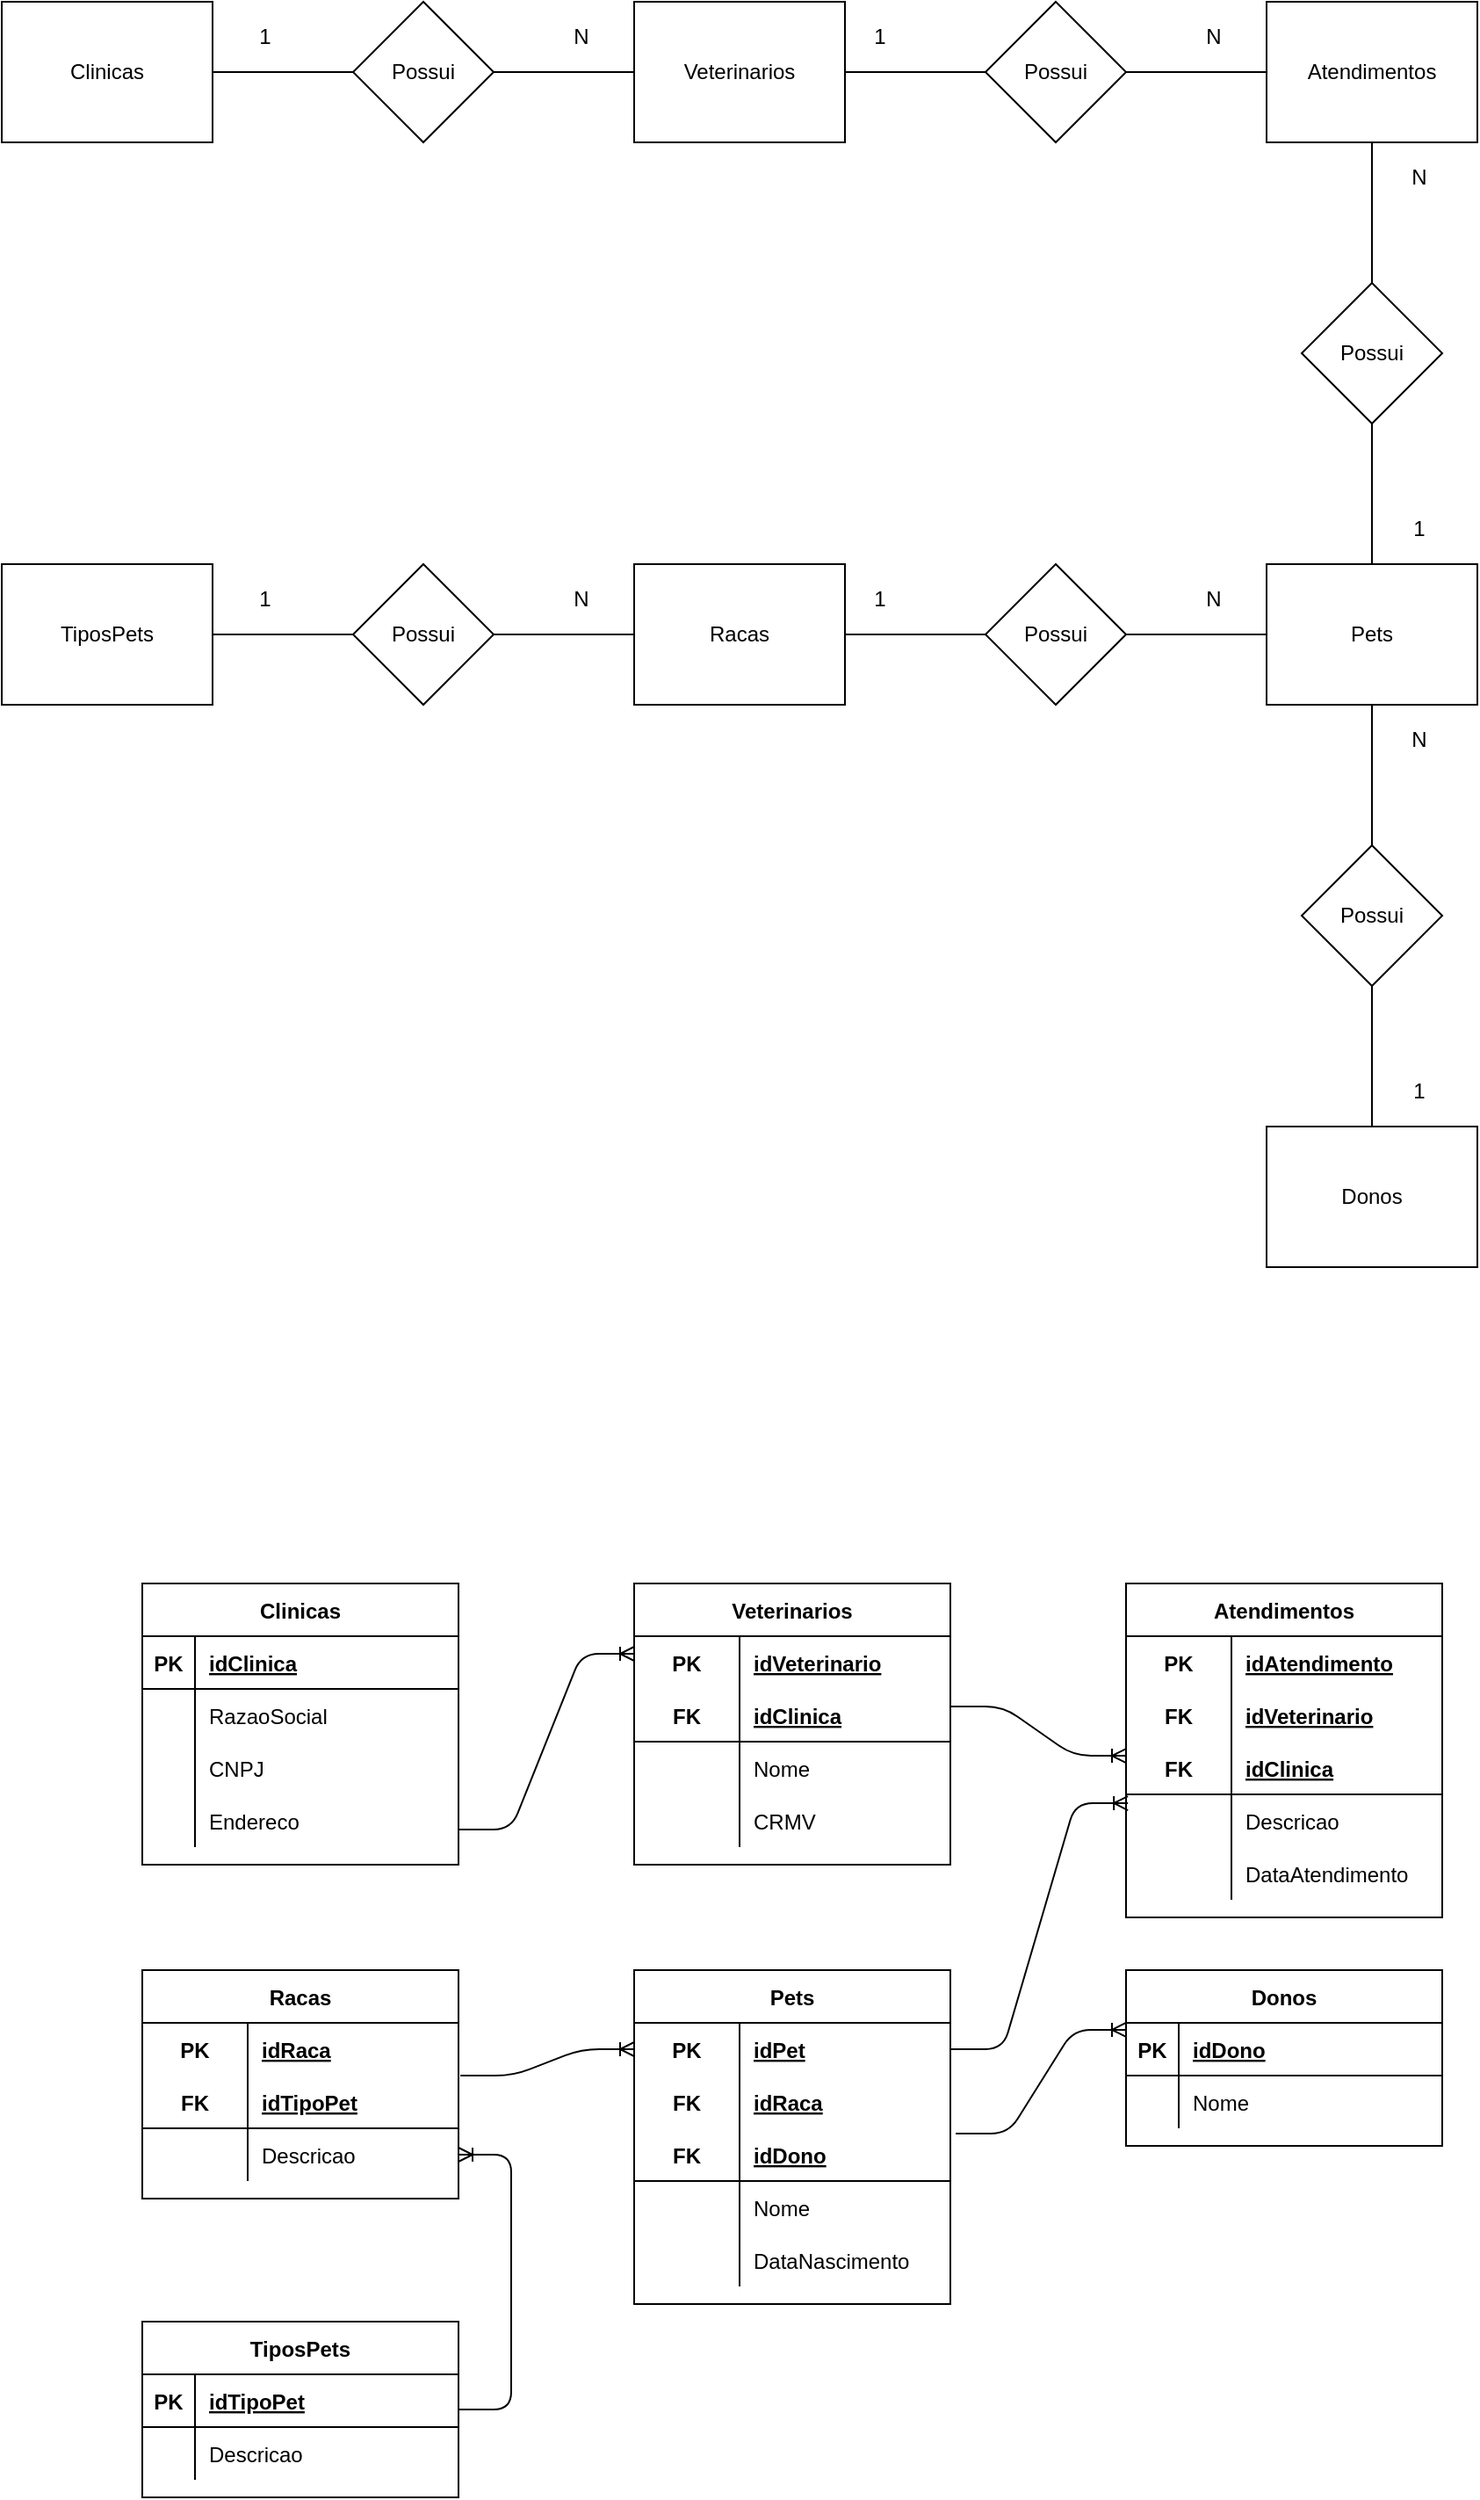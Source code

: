 <mxfile version="14.4.3" type="device"><diagram id="qkmXM50NLUuKIaO1QfUP" name="Página-1"><mxGraphModel dx="1370" dy="1153" grid="1" gridSize="10" guides="1" tooltips="1" connect="1" arrows="1" fold="1" page="1" pageScale="1" pageWidth="827" pageHeight="1169" math="0" shadow="0"><root><mxCell id="0"/><mxCell id="1" parent="0"/><mxCell id="82uS0STe4_IHVbhT-zFQ-4" style="edgeStyle=orthogonalEdgeStyle;rounded=0;orthogonalLoop=1;jettySize=auto;html=1;endArrow=none;endFill=0;" edge="1" parent="1" source="82uS0STe4_IHVbhT-zFQ-1" target="82uS0STe4_IHVbhT-zFQ-2"><mxGeometry relative="1" as="geometry"/></mxCell><mxCell id="82uS0STe4_IHVbhT-zFQ-1" value="" style="rounded=0;whiteSpace=wrap;html=1;" vertex="1" parent="1"><mxGeometry x="40" y="80" width="120" height="80" as="geometry"/></mxCell><mxCell id="82uS0STe4_IHVbhT-zFQ-5" style="edgeStyle=orthogonalEdgeStyle;rounded=0;orthogonalLoop=1;jettySize=auto;html=1;endArrow=none;endFill=0;" edge="1" parent="1" source="82uS0STe4_IHVbhT-zFQ-2" target="82uS0STe4_IHVbhT-zFQ-3"><mxGeometry relative="1" as="geometry"/></mxCell><mxCell id="82uS0STe4_IHVbhT-zFQ-2" value="" style="rhombus;whiteSpace=wrap;html=1;" vertex="1" parent="1"><mxGeometry x="240" y="80" width="80" height="80" as="geometry"/></mxCell><mxCell id="82uS0STe4_IHVbhT-zFQ-3" value="" style="rounded=0;whiteSpace=wrap;html=1;" vertex="1" parent="1"><mxGeometry x="400" y="80" width="120" height="80" as="geometry"/></mxCell><mxCell id="82uS0STe4_IHVbhT-zFQ-6" value="Clinicas" style="text;html=1;strokeColor=none;fillColor=none;align=center;verticalAlign=middle;whiteSpace=wrap;rounded=0;" vertex="1" parent="1"><mxGeometry x="80" y="110" width="40" height="20" as="geometry"/></mxCell><mxCell id="82uS0STe4_IHVbhT-zFQ-7" value="Veterinarios" style="text;html=1;strokeColor=none;fillColor=none;align=center;verticalAlign=middle;whiteSpace=wrap;rounded=0;" vertex="1" parent="1"><mxGeometry x="440" y="110" width="40" height="20" as="geometry"/></mxCell><mxCell id="82uS0STe4_IHVbhT-zFQ-8" value="Possui" style="text;html=1;strokeColor=none;fillColor=none;align=center;verticalAlign=middle;whiteSpace=wrap;rounded=0;" vertex="1" parent="1"><mxGeometry x="260" y="110" width="40" height="20" as="geometry"/></mxCell><mxCell id="82uS0STe4_IHVbhT-zFQ-9" value="1" style="text;html=1;strokeColor=none;fillColor=none;align=center;verticalAlign=middle;whiteSpace=wrap;rounded=0;" vertex="1" parent="1"><mxGeometry x="170" y="90" width="40" height="20" as="geometry"/></mxCell><mxCell id="82uS0STe4_IHVbhT-zFQ-10" value="N" style="text;html=1;strokeColor=none;fillColor=none;align=center;verticalAlign=middle;whiteSpace=wrap;rounded=0;" vertex="1" parent="1"><mxGeometry x="350" y="90" width="40" height="20" as="geometry"/></mxCell><mxCell id="82uS0STe4_IHVbhT-zFQ-11" style="edgeStyle=orthogonalEdgeStyle;rounded=0;orthogonalLoop=1;jettySize=auto;html=1;endArrow=none;endFill=0;" edge="1" source="82uS0STe4_IHVbhT-zFQ-12" target="82uS0STe4_IHVbhT-zFQ-13" parent="1"><mxGeometry relative="1" as="geometry"/></mxCell><mxCell id="82uS0STe4_IHVbhT-zFQ-18" style="edgeStyle=orthogonalEdgeStyle;rounded=0;orthogonalLoop=1;jettySize=auto;html=1;entryX=1;entryY=0.5;entryDx=0;entryDy=0;endArrow=none;endFill=0;strokeColor=#000000;" edge="1" parent="1" source="82uS0STe4_IHVbhT-zFQ-12" target="82uS0STe4_IHVbhT-zFQ-3"><mxGeometry relative="1" as="geometry"/></mxCell><mxCell id="82uS0STe4_IHVbhT-zFQ-12" value="" style="rhombus;whiteSpace=wrap;html=1;" vertex="1" parent="1"><mxGeometry x="600" y="80" width="80" height="80" as="geometry"/></mxCell><mxCell id="82uS0STe4_IHVbhT-zFQ-13" value="" style="rounded=0;whiteSpace=wrap;html=1;" vertex="1" parent="1"><mxGeometry x="760" y="80" width="120" height="80" as="geometry"/></mxCell><mxCell id="82uS0STe4_IHVbhT-zFQ-14" value="Atendimentos" style="text;html=1;strokeColor=none;fillColor=none;align=center;verticalAlign=middle;whiteSpace=wrap;rounded=0;" vertex="1" parent="1"><mxGeometry x="800" y="110" width="40" height="20" as="geometry"/></mxCell><mxCell id="82uS0STe4_IHVbhT-zFQ-15" value="Possui" style="text;html=1;strokeColor=none;fillColor=none;align=center;verticalAlign=middle;whiteSpace=wrap;rounded=0;" vertex="1" parent="1"><mxGeometry x="620" y="110" width="40" height="20" as="geometry"/></mxCell><mxCell id="82uS0STe4_IHVbhT-zFQ-16" value="N" style="text;html=1;strokeColor=none;fillColor=none;align=center;verticalAlign=middle;whiteSpace=wrap;rounded=0;" vertex="1" parent="1"><mxGeometry x="710" y="90" width="40" height="20" as="geometry"/></mxCell><mxCell id="82uS0STe4_IHVbhT-zFQ-17" value="1" style="text;html=1;strokeColor=none;fillColor=none;align=center;verticalAlign=middle;whiteSpace=wrap;rounded=0;" vertex="1" parent="1"><mxGeometry x="520" y="90" width="40" height="20" as="geometry"/></mxCell><mxCell id="82uS0STe4_IHVbhT-zFQ-19" value="Possui" style="text;html=1;strokeColor=none;fillColor=none;align=center;verticalAlign=middle;whiteSpace=wrap;rounded=0;" vertex="1" parent="1"><mxGeometry x="800" y="270" width="40" height="20" as="geometry"/></mxCell><mxCell id="82uS0STe4_IHVbhT-zFQ-21" style="edgeStyle=orthogonalEdgeStyle;rounded=0;orthogonalLoop=1;jettySize=auto;html=1;entryX=0.5;entryY=1;entryDx=0;entryDy=0;endArrow=none;endFill=0;strokeColor=#000000;" edge="1" parent="1" source="82uS0STe4_IHVbhT-zFQ-20" target="82uS0STe4_IHVbhT-zFQ-13"><mxGeometry relative="1" as="geometry"/></mxCell><mxCell id="82uS0STe4_IHVbhT-zFQ-24" style="edgeStyle=orthogonalEdgeStyle;rounded=0;orthogonalLoop=1;jettySize=auto;html=1;endArrow=none;endFill=0;strokeColor=#000000;" edge="1" parent="1" source="82uS0STe4_IHVbhT-zFQ-20" target="82uS0STe4_IHVbhT-zFQ-23"><mxGeometry relative="1" as="geometry"/></mxCell><mxCell id="82uS0STe4_IHVbhT-zFQ-20" value="Possui" style="rhombus;whiteSpace=wrap;html=1;" vertex="1" parent="1"><mxGeometry x="780" y="240" width="80" height="80" as="geometry"/></mxCell><mxCell id="82uS0STe4_IHVbhT-zFQ-22" value="Atendimentos" style="text;html=1;strokeColor=none;fillColor=none;align=center;verticalAlign=middle;whiteSpace=wrap;rounded=0;" vertex="1" parent="1"><mxGeometry x="800" y="430" width="40" height="20" as="geometry"/></mxCell><mxCell id="82uS0STe4_IHVbhT-zFQ-23" value="Pets" style="rounded=0;whiteSpace=wrap;html=1;" vertex="1" parent="1"><mxGeometry x="760" y="400" width="120" height="80" as="geometry"/></mxCell><mxCell id="82uS0STe4_IHVbhT-zFQ-25" value="N" style="text;html=1;strokeColor=none;fillColor=none;align=center;verticalAlign=middle;whiteSpace=wrap;rounded=0;" vertex="1" parent="1"><mxGeometry x="827" y="170" width="40" height="20" as="geometry"/></mxCell><mxCell id="82uS0STe4_IHVbhT-zFQ-26" value="1" style="text;html=1;strokeColor=none;fillColor=none;align=center;verticalAlign=middle;whiteSpace=wrap;rounded=0;" vertex="1" parent="1"><mxGeometry x="827" y="370" width="40" height="20" as="geometry"/></mxCell><mxCell id="82uS0STe4_IHVbhT-zFQ-27" value="Possui" style="text;html=1;strokeColor=none;fillColor=none;align=center;verticalAlign=middle;whiteSpace=wrap;rounded=0;" vertex="1" parent="1"><mxGeometry x="800" y="590" width="40" height="20" as="geometry"/></mxCell><mxCell id="82uS0STe4_IHVbhT-zFQ-28" style="edgeStyle=orthogonalEdgeStyle;rounded=0;orthogonalLoop=1;jettySize=auto;html=1;endArrow=none;endFill=0;strokeColor=#000000;" edge="1" source="82uS0STe4_IHVbhT-zFQ-29" target="82uS0STe4_IHVbhT-zFQ-31" parent="1"><mxGeometry relative="1" as="geometry"/></mxCell><mxCell id="82uS0STe4_IHVbhT-zFQ-34" style="edgeStyle=orthogonalEdgeStyle;rounded=0;orthogonalLoop=1;jettySize=auto;html=1;entryX=0.5;entryY=1;entryDx=0;entryDy=0;endArrow=none;endFill=0;strokeColor=#000000;" edge="1" parent="1" source="82uS0STe4_IHVbhT-zFQ-29" target="82uS0STe4_IHVbhT-zFQ-23"><mxGeometry relative="1" as="geometry"/></mxCell><mxCell id="82uS0STe4_IHVbhT-zFQ-29" value="Possui" style="rhombus;whiteSpace=wrap;html=1;" vertex="1" parent="1"><mxGeometry x="780" y="560" width="80" height="80" as="geometry"/></mxCell><mxCell id="82uS0STe4_IHVbhT-zFQ-30" value="Atendimentos" style="text;html=1;strokeColor=none;fillColor=none;align=center;verticalAlign=middle;whiteSpace=wrap;rounded=0;" vertex="1" parent="1"><mxGeometry x="800" y="750" width="40" height="20" as="geometry"/></mxCell><mxCell id="82uS0STe4_IHVbhT-zFQ-31" value="Donos" style="rounded=0;whiteSpace=wrap;html=1;" vertex="1" parent="1"><mxGeometry x="760" y="720" width="120" height="80" as="geometry"/></mxCell><mxCell id="82uS0STe4_IHVbhT-zFQ-32" value="N" style="text;html=1;strokeColor=none;fillColor=none;align=center;verticalAlign=middle;whiteSpace=wrap;rounded=0;" vertex="1" parent="1"><mxGeometry x="827" y="490" width="40" height="20" as="geometry"/></mxCell><mxCell id="82uS0STe4_IHVbhT-zFQ-33" value="1" style="text;html=1;strokeColor=none;fillColor=none;align=center;verticalAlign=middle;whiteSpace=wrap;rounded=0;" vertex="1" parent="1"><mxGeometry x="827" y="690" width="40" height="20" as="geometry"/></mxCell><mxCell id="82uS0STe4_IHVbhT-zFQ-36" style="edgeStyle=orthogonalEdgeStyle;rounded=0;orthogonalLoop=1;jettySize=auto;html=1;entryX=1;entryY=0.5;entryDx=0;entryDy=0;endArrow=none;endFill=0;strokeColor=#000000;" edge="1" source="82uS0STe4_IHVbhT-zFQ-37" parent="1"><mxGeometry relative="1" as="geometry"><mxPoint x="520" y="440" as="targetPoint"/></mxGeometry></mxCell><mxCell id="82uS0STe4_IHVbhT-zFQ-44" style="edgeStyle=orthogonalEdgeStyle;rounded=0;orthogonalLoop=1;jettySize=auto;html=1;entryX=0;entryY=0.5;entryDx=0;entryDy=0;endArrow=none;endFill=0;strokeColor=#000000;" edge="1" parent="1" source="82uS0STe4_IHVbhT-zFQ-37" target="82uS0STe4_IHVbhT-zFQ-23"><mxGeometry relative="1" as="geometry"/></mxCell><mxCell id="82uS0STe4_IHVbhT-zFQ-37" value="" style="rhombus;whiteSpace=wrap;html=1;" vertex="1" parent="1"><mxGeometry x="600" y="400" width="80" height="80" as="geometry"/></mxCell><mxCell id="82uS0STe4_IHVbhT-zFQ-38" value="Possui" style="text;html=1;strokeColor=none;fillColor=none;align=center;verticalAlign=middle;whiteSpace=wrap;rounded=0;" vertex="1" parent="1"><mxGeometry x="620" y="430" width="40" height="20" as="geometry"/></mxCell><mxCell id="82uS0STe4_IHVbhT-zFQ-39" value="1" style="text;html=1;strokeColor=none;fillColor=none;align=center;verticalAlign=middle;whiteSpace=wrap;rounded=0;" vertex="1" parent="1"><mxGeometry x="520" y="410" width="40" height="20" as="geometry"/></mxCell><mxCell id="82uS0STe4_IHVbhT-zFQ-41" value="" style="rounded=0;whiteSpace=wrap;html=1;" vertex="1" parent="1"><mxGeometry x="400" y="400" width="120" height="80" as="geometry"/></mxCell><mxCell id="82uS0STe4_IHVbhT-zFQ-42" value="Racas" style="text;html=1;strokeColor=none;fillColor=none;align=center;verticalAlign=middle;whiteSpace=wrap;rounded=0;" vertex="1" parent="1"><mxGeometry x="440" y="430" width="40" height="20" as="geometry"/></mxCell><mxCell id="82uS0STe4_IHVbhT-zFQ-45" value="N" style="text;html=1;strokeColor=none;fillColor=none;align=center;verticalAlign=middle;whiteSpace=wrap;rounded=0;" vertex="1" parent="1"><mxGeometry x="710" y="410" width="40" height="20" as="geometry"/></mxCell><mxCell id="82uS0STe4_IHVbhT-zFQ-46" style="edgeStyle=orthogonalEdgeStyle;rounded=0;orthogonalLoop=1;jettySize=auto;html=1;endArrow=none;endFill=0;" edge="1" source="82uS0STe4_IHVbhT-zFQ-47" target="82uS0STe4_IHVbhT-zFQ-49" parent="1"><mxGeometry relative="1" as="geometry"/></mxCell><mxCell id="82uS0STe4_IHVbhT-zFQ-47" value="" style="rounded=0;whiteSpace=wrap;html=1;" vertex="1" parent="1"><mxGeometry x="40" y="400" width="120" height="80" as="geometry"/></mxCell><mxCell id="82uS0STe4_IHVbhT-zFQ-48" style="edgeStyle=orthogonalEdgeStyle;rounded=0;orthogonalLoop=1;jettySize=auto;html=1;endArrow=none;endFill=0;" edge="1" source="82uS0STe4_IHVbhT-zFQ-49" parent="1"><mxGeometry relative="1" as="geometry"><mxPoint x="400" y="440" as="targetPoint"/></mxGeometry></mxCell><mxCell id="82uS0STe4_IHVbhT-zFQ-49" value="" style="rhombus;whiteSpace=wrap;html=1;" vertex="1" parent="1"><mxGeometry x="240" y="400" width="80" height="80" as="geometry"/></mxCell><mxCell id="82uS0STe4_IHVbhT-zFQ-50" value="TiposPets" style="text;html=1;strokeColor=none;fillColor=none;align=center;verticalAlign=middle;whiteSpace=wrap;rounded=0;" vertex="1" parent="1"><mxGeometry x="80" y="430" width="40" height="20" as="geometry"/></mxCell><mxCell id="82uS0STe4_IHVbhT-zFQ-51" value="Possui" style="text;html=1;strokeColor=none;fillColor=none;align=center;verticalAlign=middle;whiteSpace=wrap;rounded=0;" vertex="1" parent="1"><mxGeometry x="260" y="430" width="40" height="20" as="geometry"/></mxCell><mxCell id="82uS0STe4_IHVbhT-zFQ-52" value="1" style="text;html=1;strokeColor=none;fillColor=none;align=center;verticalAlign=middle;whiteSpace=wrap;rounded=0;" vertex="1" parent="1"><mxGeometry x="170" y="410" width="40" height="20" as="geometry"/></mxCell><mxCell id="82uS0STe4_IHVbhT-zFQ-53" value="N" style="text;html=1;strokeColor=none;fillColor=none;align=center;verticalAlign=middle;whiteSpace=wrap;rounded=0;" vertex="1" parent="1"><mxGeometry x="350" y="410" width="40" height="20" as="geometry"/></mxCell><mxCell id="82uS0STe4_IHVbhT-zFQ-54" value="Clinicas" style="shape=table;startSize=30;container=1;collapsible=1;childLayout=tableLayout;fixedRows=1;rowLines=0;fontStyle=1;align=center;resizeLast=1;strokeColor=#000000;" vertex="1" parent="1"><mxGeometry x="120" y="980" width="180" height="160" as="geometry"/></mxCell><mxCell id="82uS0STe4_IHVbhT-zFQ-55" value="" style="shape=partialRectangle;collapsible=0;dropTarget=0;pointerEvents=0;fillColor=none;top=0;left=0;bottom=1;right=0;points=[[0,0.5],[1,0.5]];portConstraint=eastwest;" vertex="1" parent="82uS0STe4_IHVbhT-zFQ-54"><mxGeometry y="30" width="180" height="30" as="geometry"/></mxCell><mxCell id="82uS0STe4_IHVbhT-zFQ-56" value="PK" style="shape=partialRectangle;connectable=0;fillColor=none;top=0;left=0;bottom=0;right=0;fontStyle=1;overflow=hidden;" vertex="1" parent="82uS0STe4_IHVbhT-zFQ-55"><mxGeometry width="30" height="30" as="geometry"/></mxCell><mxCell id="82uS0STe4_IHVbhT-zFQ-57" value="idClinica" style="shape=partialRectangle;connectable=0;fillColor=none;top=0;left=0;bottom=0;right=0;align=left;spacingLeft=6;fontStyle=5;overflow=hidden;" vertex="1" parent="82uS0STe4_IHVbhT-zFQ-55"><mxGeometry x="30" width="150" height="30" as="geometry"/></mxCell><mxCell id="82uS0STe4_IHVbhT-zFQ-58" value="" style="shape=partialRectangle;collapsible=0;dropTarget=0;pointerEvents=0;fillColor=none;top=0;left=0;bottom=0;right=0;points=[[0,0.5],[1,0.5]];portConstraint=eastwest;" vertex="1" parent="82uS0STe4_IHVbhT-zFQ-54"><mxGeometry y="60" width="180" height="30" as="geometry"/></mxCell><mxCell id="82uS0STe4_IHVbhT-zFQ-59" value="" style="shape=partialRectangle;connectable=0;fillColor=none;top=0;left=0;bottom=0;right=0;editable=1;overflow=hidden;" vertex="1" parent="82uS0STe4_IHVbhT-zFQ-58"><mxGeometry width="30" height="30" as="geometry"/></mxCell><mxCell id="82uS0STe4_IHVbhT-zFQ-60" value="RazaoSocial" style="shape=partialRectangle;connectable=0;fillColor=none;top=0;left=0;bottom=0;right=0;align=left;spacingLeft=6;overflow=hidden;" vertex="1" parent="82uS0STe4_IHVbhT-zFQ-58"><mxGeometry x="30" width="150" height="30" as="geometry"/></mxCell><mxCell id="82uS0STe4_IHVbhT-zFQ-61" value="" style="shape=partialRectangle;collapsible=0;dropTarget=0;pointerEvents=0;fillColor=none;top=0;left=0;bottom=0;right=0;points=[[0,0.5],[1,0.5]];portConstraint=eastwest;" vertex="1" parent="82uS0STe4_IHVbhT-zFQ-54"><mxGeometry y="90" width="180" height="30" as="geometry"/></mxCell><mxCell id="82uS0STe4_IHVbhT-zFQ-62" value="" style="shape=partialRectangle;connectable=0;fillColor=none;top=0;left=0;bottom=0;right=0;editable=1;overflow=hidden;" vertex="1" parent="82uS0STe4_IHVbhT-zFQ-61"><mxGeometry width="30" height="30" as="geometry"/></mxCell><mxCell id="82uS0STe4_IHVbhT-zFQ-63" value="CNPJ" style="shape=partialRectangle;connectable=0;fillColor=none;top=0;left=0;bottom=0;right=0;align=left;spacingLeft=6;overflow=hidden;" vertex="1" parent="82uS0STe4_IHVbhT-zFQ-61"><mxGeometry x="30" width="150" height="30" as="geometry"/></mxCell><mxCell id="82uS0STe4_IHVbhT-zFQ-64" value="" style="shape=partialRectangle;collapsible=0;dropTarget=0;pointerEvents=0;fillColor=none;top=0;left=0;bottom=0;right=0;points=[[0,0.5],[1,0.5]];portConstraint=eastwest;" vertex="1" parent="82uS0STe4_IHVbhT-zFQ-54"><mxGeometry y="120" width="180" height="30" as="geometry"/></mxCell><mxCell id="82uS0STe4_IHVbhT-zFQ-65" value="" style="shape=partialRectangle;connectable=0;fillColor=none;top=0;left=0;bottom=0;right=0;editable=1;overflow=hidden;" vertex="1" parent="82uS0STe4_IHVbhT-zFQ-64"><mxGeometry width="30" height="30" as="geometry"/></mxCell><mxCell id="82uS0STe4_IHVbhT-zFQ-66" value="Endereco" style="shape=partialRectangle;connectable=0;fillColor=none;top=0;left=0;bottom=0;right=0;align=left;spacingLeft=6;overflow=hidden;" vertex="1" parent="82uS0STe4_IHVbhT-zFQ-64"><mxGeometry x="30" width="150" height="30" as="geometry"/></mxCell><mxCell id="82uS0STe4_IHVbhT-zFQ-67" value="Veterinarios" style="shape=table;startSize=30;container=1;collapsible=1;childLayout=tableLayout;fixedRows=1;rowLines=0;fontStyle=1;align=center;resizeLast=1;strokeColor=#000000;" vertex="1" parent="1"><mxGeometry x="400" y="980" width="180" height="160" as="geometry"/></mxCell><mxCell id="82uS0STe4_IHVbhT-zFQ-68" value="" style="shape=partialRectangle;collapsible=0;dropTarget=0;pointerEvents=0;fillColor=none;top=0;left=0;bottom=0;right=0;points=[[0,0.5],[1,0.5]];portConstraint=eastwest;" vertex="1" parent="82uS0STe4_IHVbhT-zFQ-67"><mxGeometry y="30" width="180" height="30" as="geometry"/></mxCell><mxCell id="82uS0STe4_IHVbhT-zFQ-69" value="PK" style="shape=partialRectangle;connectable=0;fillColor=none;top=0;left=0;bottom=0;right=0;fontStyle=1;overflow=hidden;" vertex="1" parent="82uS0STe4_IHVbhT-zFQ-68"><mxGeometry width="60" height="30" as="geometry"/></mxCell><mxCell id="82uS0STe4_IHVbhT-zFQ-70" value="idVeterinario" style="shape=partialRectangle;connectable=0;fillColor=none;top=0;left=0;bottom=0;right=0;align=left;spacingLeft=6;fontStyle=5;overflow=hidden;" vertex="1" parent="82uS0STe4_IHVbhT-zFQ-68"><mxGeometry x="60" width="120" height="30" as="geometry"/></mxCell><mxCell id="82uS0STe4_IHVbhT-zFQ-71" value="" style="shape=partialRectangle;collapsible=0;dropTarget=0;pointerEvents=0;fillColor=none;top=0;left=0;bottom=1;right=0;points=[[0,0.5],[1,0.5]];portConstraint=eastwest;" vertex="1" parent="82uS0STe4_IHVbhT-zFQ-67"><mxGeometry y="60" width="180" height="30" as="geometry"/></mxCell><mxCell id="82uS0STe4_IHVbhT-zFQ-72" value="FK" style="shape=partialRectangle;connectable=0;fillColor=none;top=0;left=0;bottom=0;right=0;fontStyle=1;overflow=hidden;" vertex="1" parent="82uS0STe4_IHVbhT-zFQ-71"><mxGeometry width="60" height="30" as="geometry"/></mxCell><mxCell id="82uS0STe4_IHVbhT-zFQ-73" value="idClinica" style="shape=partialRectangle;connectable=0;fillColor=none;top=0;left=0;bottom=0;right=0;align=left;spacingLeft=6;fontStyle=5;overflow=hidden;" vertex="1" parent="82uS0STe4_IHVbhT-zFQ-71"><mxGeometry x="60" width="120" height="30" as="geometry"/></mxCell><mxCell id="82uS0STe4_IHVbhT-zFQ-74" value="" style="shape=partialRectangle;collapsible=0;dropTarget=0;pointerEvents=0;fillColor=none;top=0;left=0;bottom=0;right=0;points=[[0,0.5],[1,0.5]];portConstraint=eastwest;" vertex="1" parent="82uS0STe4_IHVbhT-zFQ-67"><mxGeometry y="90" width="180" height="30" as="geometry"/></mxCell><mxCell id="82uS0STe4_IHVbhT-zFQ-75" value="" style="shape=partialRectangle;connectable=0;fillColor=none;top=0;left=0;bottom=0;right=0;editable=1;overflow=hidden;" vertex="1" parent="82uS0STe4_IHVbhT-zFQ-74"><mxGeometry width="60" height="30" as="geometry"/></mxCell><mxCell id="82uS0STe4_IHVbhT-zFQ-76" value="Nome" style="shape=partialRectangle;connectable=0;fillColor=none;top=0;left=0;bottom=0;right=0;align=left;spacingLeft=6;overflow=hidden;" vertex="1" parent="82uS0STe4_IHVbhT-zFQ-74"><mxGeometry x="60" width="120" height="30" as="geometry"/></mxCell><mxCell id="82uS0STe4_IHVbhT-zFQ-77" value="" style="shape=partialRectangle;collapsible=0;dropTarget=0;pointerEvents=0;fillColor=none;top=0;left=0;bottom=0;right=0;points=[[0,0.5],[1,0.5]];portConstraint=eastwest;" vertex="1" parent="82uS0STe4_IHVbhT-zFQ-67"><mxGeometry y="120" width="180" height="30" as="geometry"/></mxCell><mxCell id="82uS0STe4_IHVbhT-zFQ-78" value="" style="shape=partialRectangle;connectable=0;fillColor=none;top=0;left=0;bottom=0;right=0;editable=1;overflow=hidden;" vertex="1" parent="82uS0STe4_IHVbhT-zFQ-77"><mxGeometry width="60" height="30" as="geometry"/></mxCell><mxCell id="82uS0STe4_IHVbhT-zFQ-79" value="CRMV" style="shape=partialRectangle;connectable=0;fillColor=none;top=0;left=0;bottom=0;right=0;align=left;spacingLeft=6;overflow=hidden;" vertex="1" parent="82uS0STe4_IHVbhT-zFQ-77"><mxGeometry x="60" width="120" height="30" as="geometry"/></mxCell><mxCell id="82uS0STe4_IHVbhT-zFQ-80" value="" style="edgeStyle=entityRelationEdgeStyle;fontSize=12;html=1;endArrow=ERoneToMany;strokeColor=#000000;" edge="1" parent="1"><mxGeometry width="100" height="100" relative="1" as="geometry"><mxPoint x="300" y="1120" as="sourcePoint"/><mxPoint x="400" y="1020" as="targetPoint"/></mxGeometry></mxCell><mxCell id="82uS0STe4_IHVbhT-zFQ-81" value="Atendimentos" style="shape=table;startSize=30;container=1;collapsible=1;childLayout=tableLayout;fixedRows=1;rowLines=0;fontStyle=1;align=center;resizeLast=1;strokeColor=#000000;" vertex="1" parent="1"><mxGeometry x="680" y="980" width="180" height="190" as="geometry"/></mxCell><mxCell id="82uS0STe4_IHVbhT-zFQ-82" value="" style="shape=partialRectangle;collapsible=0;dropTarget=0;pointerEvents=0;fillColor=none;top=0;left=0;bottom=0;right=0;points=[[0,0.5],[1,0.5]];portConstraint=eastwest;" vertex="1" parent="82uS0STe4_IHVbhT-zFQ-81"><mxGeometry y="30" width="180" height="30" as="geometry"/></mxCell><mxCell id="82uS0STe4_IHVbhT-zFQ-83" value="PK" style="shape=partialRectangle;connectable=0;fillColor=none;top=0;left=0;bottom=0;right=0;fontStyle=1;overflow=hidden;" vertex="1" parent="82uS0STe4_IHVbhT-zFQ-82"><mxGeometry width="60" height="30" as="geometry"/></mxCell><mxCell id="82uS0STe4_IHVbhT-zFQ-84" value="idAtendimento" style="shape=partialRectangle;connectable=0;fillColor=none;top=0;left=0;bottom=0;right=0;align=left;spacingLeft=6;fontStyle=5;overflow=hidden;" vertex="1" parent="82uS0STe4_IHVbhT-zFQ-82"><mxGeometry x="60" width="120" height="30" as="geometry"/></mxCell><mxCell id="82uS0STe4_IHVbhT-zFQ-94" value="" style="shape=partialRectangle;collapsible=0;dropTarget=0;pointerEvents=0;fillColor=none;top=0;left=0;bottom=0;right=0;points=[[0,0.5],[1,0.5]];portConstraint=eastwest;" vertex="1" parent="82uS0STe4_IHVbhT-zFQ-81"><mxGeometry y="60" width="180" height="30" as="geometry"/></mxCell><mxCell id="82uS0STe4_IHVbhT-zFQ-95" value="FK" style="shape=partialRectangle;connectable=0;fillColor=none;top=0;left=0;bottom=0;right=0;fontStyle=1;overflow=hidden;" vertex="1" parent="82uS0STe4_IHVbhT-zFQ-94"><mxGeometry width="60" height="30" as="geometry"/></mxCell><mxCell id="82uS0STe4_IHVbhT-zFQ-96" value="idVeterinario" style="shape=partialRectangle;connectable=0;fillColor=none;top=0;left=0;bottom=0;right=0;align=left;spacingLeft=6;fontStyle=5;overflow=hidden;" vertex="1" parent="82uS0STe4_IHVbhT-zFQ-94"><mxGeometry x="60" width="120" height="30" as="geometry"/></mxCell><mxCell id="82uS0STe4_IHVbhT-zFQ-85" value="" style="shape=partialRectangle;collapsible=0;dropTarget=0;pointerEvents=0;fillColor=none;top=0;left=0;bottom=1;right=0;points=[[0,0.5],[1,0.5]];portConstraint=eastwest;" vertex="1" parent="82uS0STe4_IHVbhT-zFQ-81"><mxGeometry y="90" width="180" height="30" as="geometry"/></mxCell><mxCell id="82uS0STe4_IHVbhT-zFQ-86" value="FK" style="shape=partialRectangle;connectable=0;fillColor=none;top=0;left=0;bottom=0;right=0;fontStyle=1;overflow=hidden;" vertex="1" parent="82uS0STe4_IHVbhT-zFQ-85"><mxGeometry width="60" height="30" as="geometry"/></mxCell><mxCell id="82uS0STe4_IHVbhT-zFQ-87" value="idClinica" style="shape=partialRectangle;connectable=0;fillColor=none;top=0;left=0;bottom=0;right=0;align=left;spacingLeft=6;fontStyle=5;overflow=hidden;" vertex="1" parent="82uS0STe4_IHVbhT-zFQ-85"><mxGeometry x="60" width="120" height="30" as="geometry"/></mxCell><mxCell id="82uS0STe4_IHVbhT-zFQ-88" value="" style="shape=partialRectangle;collapsible=0;dropTarget=0;pointerEvents=0;fillColor=none;top=0;left=0;bottom=0;right=0;points=[[0,0.5],[1,0.5]];portConstraint=eastwest;" vertex="1" parent="82uS0STe4_IHVbhT-zFQ-81"><mxGeometry y="120" width="180" height="30" as="geometry"/></mxCell><mxCell id="82uS0STe4_IHVbhT-zFQ-89" value="" style="shape=partialRectangle;connectable=0;fillColor=none;top=0;left=0;bottom=0;right=0;editable=1;overflow=hidden;" vertex="1" parent="82uS0STe4_IHVbhT-zFQ-88"><mxGeometry width="60" height="30" as="geometry"/></mxCell><mxCell id="82uS0STe4_IHVbhT-zFQ-90" value="Descricao" style="shape=partialRectangle;connectable=0;fillColor=none;top=0;left=0;bottom=0;right=0;align=left;spacingLeft=6;overflow=hidden;" vertex="1" parent="82uS0STe4_IHVbhT-zFQ-88"><mxGeometry x="60" width="120" height="30" as="geometry"/></mxCell><mxCell id="82uS0STe4_IHVbhT-zFQ-91" value="" style="shape=partialRectangle;collapsible=0;dropTarget=0;pointerEvents=0;fillColor=none;top=0;left=0;bottom=0;right=0;points=[[0,0.5],[1,0.5]];portConstraint=eastwest;" vertex="1" parent="82uS0STe4_IHVbhT-zFQ-81"><mxGeometry y="150" width="180" height="30" as="geometry"/></mxCell><mxCell id="82uS0STe4_IHVbhT-zFQ-92" value="" style="shape=partialRectangle;connectable=0;fillColor=none;top=0;left=0;bottom=0;right=0;editable=1;overflow=hidden;" vertex="1" parent="82uS0STe4_IHVbhT-zFQ-91"><mxGeometry width="60" height="30" as="geometry"/></mxCell><mxCell id="82uS0STe4_IHVbhT-zFQ-93" value="DataAtendimento" style="shape=partialRectangle;connectable=0;fillColor=none;top=0;left=0;bottom=0;right=0;align=left;spacingLeft=6;overflow=hidden;" vertex="1" parent="82uS0STe4_IHVbhT-zFQ-91"><mxGeometry x="60" width="120" height="30" as="geometry"/></mxCell><mxCell id="82uS0STe4_IHVbhT-zFQ-97" value="" style="edgeStyle=entityRelationEdgeStyle;fontSize=12;html=1;endArrow=ERoneToMany;strokeColor=#000000;entryX=0;entryY=0.267;entryDx=0;entryDy=0;entryPerimeter=0;" edge="1" parent="1" target="82uS0STe4_IHVbhT-zFQ-85"><mxGeometry width="100" height="100" relative="1" as="geometry"><mxPoint x="580" y="1050" as="sourcePoint"/><mxPoint x="670" y="1080" as="targetPoint"/></mxGeometry></mxCell><mxCell id="82uS0STe4_IHVbhT-zFQ-98" value="Racas" style="shape=table;startSize=30;container=1;collapsible=1;childLayout=tableLayout;fixedRows=1;rowLines=0;fontStyle=1;align=center;resizeLast=1;strokeColor=#000000;" vertex="1" parent="1"><mxGeometry x="120" y="1200" width="180" height="130" as="geometry"/></mxCell><mxCell id="82uS0STe4_IHVbhT-zFQ-99" value="" style="shape=partialRectangle;collapsible=0;dropTarget=0;pointerEvents=0;fillColor=none;top=0;left=0;bottom=0;right=0;points=[[0,0.5],[1,0.5]];portConstraint=eastwest;" vertex="1" parent="82uS0STe4_IHVbhT-zFQ-98"><mxGeometry y="30" width="180" height="30" as="geometry"/></mxCell><mxCell id="82uS0STe4_IHVbhT-zFQ-100" value="PK" style="shape=partialRectangle;connectable=0;fillColor=none;top=0;left=0;bottom=0;right=0;fontStyle=1;overflow=hidden;" vertex="1" parent="82uS0STe4_IHVbhT-zFQ-99"><mxGeometry width="60" height="30" as="geometry"/></mxCell><mxCell id="82uS0STe4_IHVbhT-zFQ-101" value="idRaca" style="shape=partialRectangle;connectable=0;fillColor=none;top=0;left=0;bottom=0;right=0;align=left;spacingLeft=6;fontStyle=5;overflow=hidden;" vertex="1" parent="82uS0STe4_IHVbhT-zFQ-99"><mxGeometry x="60" width="120" height="30" as="geometry"/></mxCell><mxCell id="82uS0STe4_IHVbhT-zFQ-102" value="" style="shape=partialRectangle;collapsible=0;dropTarget=0;pointerEvents=0;fillColor=none;top=0;left=0;bottom=1;right=0;points=[[0,0.5],[1,0.5]];portConstraint=eastwest;" vertex="1" parent="82uS0STe4_IHVbhT-zFQ-98"><mxGeometry y="60" width="180" height="30" as="geometry"/></mxCell><mxCell id="82uS0STe4_IHVbhT-zFQ-103" value="FK" style="shape=partialRectangle;connectable=0;fillColor=none;top=0;left=0;bottom=0;right=0;fontStyle=1;overflow=hidden;" vertex="1" parent="82uS0STe4_IHVbhT-zFQ-102"><mxGeometry width="60" height="30" as="geometry"/></mxCell><mxCell id="82uS0STe4_IHVbhT-zFQ-104" value="idTipoPet" style="shape=partialRectangle;connectable=0;fillColor=none;top=0;left=0;bottom=0;right=0;align=left;spacingLeft=6;fontStyle=5;overflow=hidden;" vertex="1" parent="82uS0STe4_IHVbhT-zFQ-102"><mxGeometry x="60" width="120" height="30" as="geometry"/></mxCell><mxCell id="82uS0STe4_IHVbhT-zFQ-105" value="" style="shape=partialRectangle;collapsible=0;dropTarget=0;pointerEvents=0;fillColor=none;top=0;left=0;bottom=0;right=0;points=[[0,0.5],[1,0.5]];portConstraint=eastwest;" vertex="1" parent="82uS0STe4_IHVbhT-zFQ-98"><mxGeometry y="90" width="180" height="30" as="geometry"/></mxCell><mxCell id="82uS0STe4_IHVbhT-zFQ-106" value="" style="shape=partialRectangle;connectable=0;fillColor=none;top=0;left=0;bottom=0;right=0;editable=1;overflow=hidden;" vertex="1" parent="82uS0STe4_IHVbhT-zFQ-105"><mxGeometry width="60" height="30" as="geometry"/></mxCell><mxCell id="82uS0STe4_IHVbhT-zFQ-107" value="Descricao" style="shape=partialRectangle;connectable=0;fillColor=none;top=0;left=0;bottom=0;right=0;align=left;spacingLeft=6;overflow=hidden;" vertex="1" parent="82uS0STe4_IHVbhT-zFQ-105"><mxGeometry x="60" width="120" height="30" as="geometry"/></mxCell><mxCell id="82uS0STe4_IHVbhT-zFQ-111" value="Pets" style="shape=table;startSize=30;container=1;collapsible=1;childLayout=tableLayout;fixedRows=1;rowLines=0;fontStyle=1;align=center;resizeLast=1;strokeColor=#000000;" vertex="1" parent="1"><mxGeometry x="400" y="1200" width="180" height="190" as="geometry"/></mxCell><mxCell id="82uS0STe4_IHVbhT-zFQ-112" value="" style="shape=partialRectangle;collapsible=0;dropTarget=0;pointerEvents=0;fillColor=none;top=0;left=0;bottom=0;right=0;points=[[0,0.5],[1,0.5]];portConstraint=eastwest;" vertex="1" parent="82uS0STe4_IHVbhT-zFQ-111"><mxGeometry y="30" width="180" height="30" as="geometry"/></mxCell><mxCell id="82uS0STe4_IHVbhT-zFQ-113" value="PK" style="shape=partialRectangle;connectable=0;fillColor=none;top=0;left=0;bottom=0;right=0;fontStyle=1;overflow=hidden;" vertex="1" parent="82uS0STe4_IHVbhT-zFQ-112"><mxGeometry width="60" height="30" as="geometry"/></mxCell><mxCell id="82uS0STe4_IHVbhT-zFQ-114" value="idPet" style="shape=partialRectangle;connectable=0;fillColor=none;top=0;left=0;bottom=0;right=0;align=left;spacingLeft=6;fontStyle=5;overflow=hidden;" vertex="1" parent="82uS0STe4_IHVbhT-zFQ-112"><mxGeometry x="60" width="120" height="30" as="geometry"/></mxCell><mxCell id="82uS0STe4_IHVbhT-zFQ-115" value="" style="shape=partialRectangle;collapsible=0;dropTarget=0;pointerEvents=0;fillColor=none;top=0;left=0;bottom=0;right=0;points=[[0,0.5],[1,0.5]];portConstraint=eastwest;" vertex="1" parent="82uS0STe4_IHVbhT-zFQ-111"><mxGeometry y="60" width="180" height="30" as="geometry"/></mxCell><mxCell id="82uS0STe4_IHVbhT-zFQ-116" value="FK" style="shape=partialRectangle;connectable=0;fillColor=none;top=0;left=0;bottom=0;right=0;fontStyle=1;overflow=hidden;" vertex="1" parent="82uS0STe4_IHVbhT-zFQ-115"><mxGeometry width="60" height="30" as="geometry"/></mxCell><mxCell id="82uS0STe4_IHVbhT-zFQ-117" value="idRaca" style="shape=partialRectangle;connectable=0;fillColor=none;top=0;left=0;bottom=0;right=0;align=left;spacingLeft=6;fontStyle=5;overflow=hidden;" vertex="1" parent="82uS0STe4_IHVbhT-zFQ-115"><mxGeometry x="60" width="120" height="30" as="geometry"/></mxCell><mxCell id="82uS0STe4_IHVbhT-zFQ-118" value="" style="shape=partialRectangle;collapsible=0;dropTarget=0;pointerEvents=0;fillColor=none;top=0;left=0;bottom=1;right=0;points=[[0,0.5],[1,0.5]];portConstraint=eastwest;" vertex="1" parent="82uS0STe4_IHVbhT-zFQ-111"><mxGeometry y="90" width="180" height="30" as="geometry"/></mxCell><mxCell id="82uS0STe4_IHVbhT-zFQ-119" value="FK" style="shape=partialRectangle;connectable=0;fillColor=none;top=0;left=0;bottom=0;right=0;fontStyle=1;overflow=hidden;" vertex="1" parent="82uS0STe4_IHVbhT-zFQ-118"><mxGeometry width="60" height="30" as="geometry"/></mxCell><mxCell id="82uS0STe4_IHVbhT-zFQ-120" value="idDono" style="shape=partialRectangle;connectable=0;fillColor=none;top=0;left=0;bottom=0;right=0;align=left;spacingLeft=6;fontStyle=5;overflow=hidden;" vertex="1" parent="82uS0STe4_IHVbhT-zFQ-118"><mxGeometry x="60" width="120" height="30" as="geometry"/></mxCell><mxCell id="82uS0STe4_IHVbhT-zFQ-121" value="" style="shape=partialRectangle;collapsible=0;dropTarget=0;pointerEvents=0;fillColor=none;top=0;left=0;bottom=0;right=0;points=[[0,0.5],[1,0.5]];portConstraint=eastwest;" vertex="1" parent="82uS0STe4_IHVbhT-zFQ-111"><mxGeometry y="120" width="180" height="30" as="geometry"/></mxCell><mxCell id="82uS0STe4_IHVbhT-zFQ-122" value="" style="shape=partialRectangle;connectable=0;fillColor=none;top=0;left=0;bottom=0;right=0;editable=1;overflow=hidden;" vertex="1" parent="82uS0STe4_IHVbhT-zFQ-121"><mxGeometry width="60" height="30" as="geometry"/></mxCell><mxCell id="82uS0STe4_IHVbhT-zFQ-123" value="Nome" style="shape=partialRectangle;connectable=0;fillColor=none;top=0;left=0;bottom=0;right=0;align=left;spacingLeft=6;overflow=hidden;" vertex="1" parent="82uS0STe4_IHVbhT-zFQ-121"><mxGeometry x="60" width="120" height="30" as="geometry"/></mxCell><mxCell id="82uS0STe4_IHVbhT-zFQ-124" value="" style="shape=partialRectangle;collapsible=0;dropTarget=0;pointerEvents=0;fillColor=none;top=0;left=0;bottom=0;right=0;points=[[0,0.5],[1,0.5]];portConstraint=eastwest;" vertex="1" parent="82uS0STe4_IHVbhT-zFQ-111"><mxGeometry y="150" width="180" height="30" as="geometry"/></mxCell><mxCell id="82uS0STe4_IHVbhT-zFQ-125" value="" style="shape=partialRectangle;connectable=0;fillColor=none;top=0;left=0;bottom=0;right=0;editable=1;overflow=hidden;" vertex="1" parent="82uS0STe4_IHVbhT-zFQ-124"><mxGeometry width="60" height="30" as="geometry"/></mxCell><mxCell id="82uS0STe4_IHVbhT-zFQ-126" value="DataNascimento" style="shape=partialRectangle;connectable=0;fillColor=none;top=0;left=0;bottom=0;right=0;align=left;spacingLeft=6;overflow=hidden;" vertex="1" parent="82uS0STe4_IHVbhT-zFQ-124"><mxGeometry x="60" width="120" height="30" as="geometry"/></mxCell><mxCell id="82uS0STe4_IHVbhT-zFQ-127" value="" style="edgeStyle=entityRelationEdgeStyle;fontSize=12;html=1;endArrow=ERoneToMany;strokeColor=#000000;entryX=0;entryY=0.5;entryDx=0;entryDy=0;exitX=1.006;exitY=0;exitDx=0;exitDy=0;exitPerimeter=0;" edge="1" parent="1" source="82uS0STe4_IHVbhT-zFQ-102" target="82uS0STe4_IHVbhT-zFQ-112"><mxGeometry width="100" height="100" relative="1" as="geometry"><mxPoint x="300" y="1290" as="sourcePoint"/><mxPoint x="400" y="1190" as="targetPoint"/></mxGeometry></mxCell><mxCell id="82uS0STe4_IHVbhT-zFQ-128" value="Donos" style="shape=table;startSize=30;container=1;collapsible=1;childLayout=tableLayout;fixedRows=1;rowLines=0;fontStyle=1;align=center;resizeLast=1;strokeColor=#000000;" vertex="1" parent="1"><mxGeometry x="680" y="1200" width="180" height="100" as="geometry"/></mxCell><mxCell id="82uS0STe4_IHVbhT-zFQ-129" value="" style="shape=partialRectangle;collapsible=0;dropTarget=0;pointerEvents=0;fillColor=none;top=0;left=0;bottom=1;right=0;points=[[0,0.5],[1,0.5]];portConstraint=eastwest;" vertex="1" parent="82uS0STe4_IHVbhT-zFQ-128"><mxGeometry y="30" width="180" height="30" as="geometry"/></mxCell><mxCell id="82uS0STe4_IHVbhT-zFQ-130" value="PK" style="shape=partialRectangle;connectable=0;fillColor=none;top=0;left=0;bottom=0;right=0;fontStyle=1;overflow=hidden;" vertex="1" parent="82uS0STe4_IHVbhT-zFQ-129"><mxGeometry width="30" height="30" as="geometry"/></mxCell><mxCell id="82uS0STe4_IHVbhT-zFQ-131" value="idDono" style="shape=partialRectangle;connectable=0;fillColor=none;top=0;left=0;bottom=0;right=0;align=left;spacingLeft=6;fontStyle=5;overflow=hidden;" vertex="1" parent="82uS0STe4_IHVbhT-zFQ-129"><mxGeometry x="30" width="150" height="30" as="geometry"/></mxCell><mxCell id="82uS0STe4_IHVbhT-zFQ-132" value="" style="shape=partialRectangle;collapsible=0;dropTarget=0;pointerEvents=0;fillColor=none;top=0;left=0;bottom=0;right=0;points=[[0,0.5],[1,0.5]];portConstraint=eastwest;" vertex="1" parent="82uS0STe4_IHVbhT-zFQ-128"><mxGeometry y="60" width="180" height="30" as="geometry"/></mxCell><mxCell id="82uS0STe4_IHVbhT-zFQ-133" value="" style="shape=partialRectangle;connectable=0;fillColor=none;top=0;left=0;bottom=0;right=0;editable=1;overflow=hidden;" vertex="1" parent="82uS0STe4_IHVbhT-zFQ-132"><mxGeometry width="30" height="30" as="geometry"/></mxCell><mxCell id="82uS0STe4_IHVbhT-zFQ-134" value="Nome" style="shape=partialRectangle;connectable=0;fillColor=none;top=0;left=0;bottom=0;right=0;align=left;spacingLeft=6;overflow=hidden;" vertex="1" parent="82uS0STe4_IHVbhT-zFQ-132"><mxGeometry x="30" width="150" height="30" as="geometry"/></mxCell><mxCell id="82uS0STe4_IHVbhT-zFQ-143" value="" style="edgeStyle=entityRelationEdgeStyle;fontSize=12;html=1;endArrow=ERoneToMany;strokeColor=#000000;exitX=1.017;exitY=0.1;exitDx=0;exitDy=0;exitPerimeter=0;entryX=0;entryY=0.133;entryDx=0;entryDy=0;entryPerimeter=0;" edge="1" parent="1" source="82uS0STe4_IHVbhT-zFQ-118" target="82uS0STe4_IHVbhT-zFQ-129"><mxGeometry width="100" height="100" relative="1" as="geometry"><mxPoint x="590" y="1350" as="sourcePoint"/><mxPoint x="690" y="1250" as="targetPoint"/></mxGeometry></mxCell><mxCell id="82uS0STe4_IHVbhT-zFQ-144" value="" style="edgeStyle=entityRelationEdgeStyle;fontSize=12;html=1;endArrow=ERoneToMany;strokeColor=#000000;entryX=0.006;entryY=0.167;entryDx=0;entryDy=0;entryPerimeter=0;exitX=1;exitY=0.5;exitDx=0;exitDy=0;" edge="1" parent="1" source="82uS0STe4_IHVbhT-zFQ-112" target="82uS0STe4_IHVbhT-zFQ-88"><mxGeometry width="100" height="100" relative="1" as="geometry"><mxPoint x="580" y="1230" as="sourcePoint"/><mxPoint x="680" y="1130" as="targetPoint"/></mxGeometry></mxCell><mxCell id="82uS0STe4_IHVbhT-zFQ-145" value="TiposPets" style="shape=table;startSize=30;container=1;collapsible=1;childLayout=tableLayout;fixedRows=1;rowLines=0;fontStyle=1;align=center;resizeLast=1;strokeColor=#000000;" vertex="1" parent="1"><mxGeometry x="120" y="1400" width="180" height="100" as="geometry"/></mxCell><mxCell id="82uS0STe4_IHVbhT-zFQ-146" value="" style="shape=partialRectangle;collapsible=0;dropTarget=0;pointerEvents=0;fillColor=none;top=0;left=0;bottom=1;right=0;points=[[0,0.5],[1,0.5]];portConstraint=eastwest;" vertex="1" parent="82uS0STe4_IHVbhT-zFQ-145"><mxGeometry y="30" width="180" height="30" as="geometry"/></mxCell><mxCell id="82uS0STe4_IHVbhT-zFQ-147" value="PK" style="shape=partialRectangle;connectable=0;fillColor=none;top=0;left=0;bottom=0;right=0;fontStyle=1;overflow=hidden;" vertex="1" parent="82uS0STe4_IHVbhT-zFQ-146"><mxGeometry width="30" height="30" as="geometry"/></mxCell><mxCell id="82uS0STe4_IHVbhT-zFQ-148" value="idTipoPet" style="shape=partialRectangle;connectable=0;fillColor=none;top=0;left=0;bottom=0;right=0;align=left;spacingLeft=6;fontStyle=5;overflow=hidden;" vertex="1" parent="82uS0STe4_IHVbhT-zFQ-146"><mxGeometry x="30" width="150" height="30" as="geometry"/></mxCell><mxCell id="82uS0STe4_IHVbhT-zFQ-149" value="" style="shape=partialRectangle;collapsible=0;dropTarget=0;pointerEvents=0;fillColor=none;top=0;left=0;bottom=0;right=0;points=[[0,0.5],[1,0.5]];portConstraint=eastwest;" vertex="1" parent="82uS0STe4_IHVbhT-zFQ-145"><mxGeometry y="60" width="180" height="30" as="geometry"/></mxCell><mxCell id="82uS0STe4_IHVbhT-zFQ-150" value="" style="shape=partialRectangle;connectable=0;fillColor=none;top=0;left=0;bottom=0;right=0;editable=1;overflow=hidden;" vertex="1" parent="82uS0STe4_IHVbhT-zFQ-149"><mxGeometry width="30" height="30" as="geometry"/></mxCell><mxCell id="82uS0STe4_IHVbhT-zFQ-151" value="Descricao" style="shape=partialRectangle;connectable=0;fillColor=none;top=0;left=0;bottom=0;right=0;align=left;spacingLeft=6;overflow=hidden;" vertex="1" parent="82uS0STe4_IHVbhT-zFQ-149"><mxGeometry x="30" width="150" height="30" as="geometry"/></mxCell><mxCell id="82uS0STe4_IHVbhT-zFQ-152" value="" style="edgeStyle=entityRelationEdgeStyle;fontSize=12;html=1;endArrow=ERoneToMany;strokeColor=#000000;" edge="1" parent="1" target="82uS0STe4_IHVbhT-zFQ-105"><mxGeometry width="100" height="100" relative="1" as="geometry"><mxPoint x="300" y="1450" as="sourcePoint"/><mxPoint x="400" y="1350" as="targetPoint"/></mxGeometry></mxCell></root></mxGraphModel></diagram></mxfile>